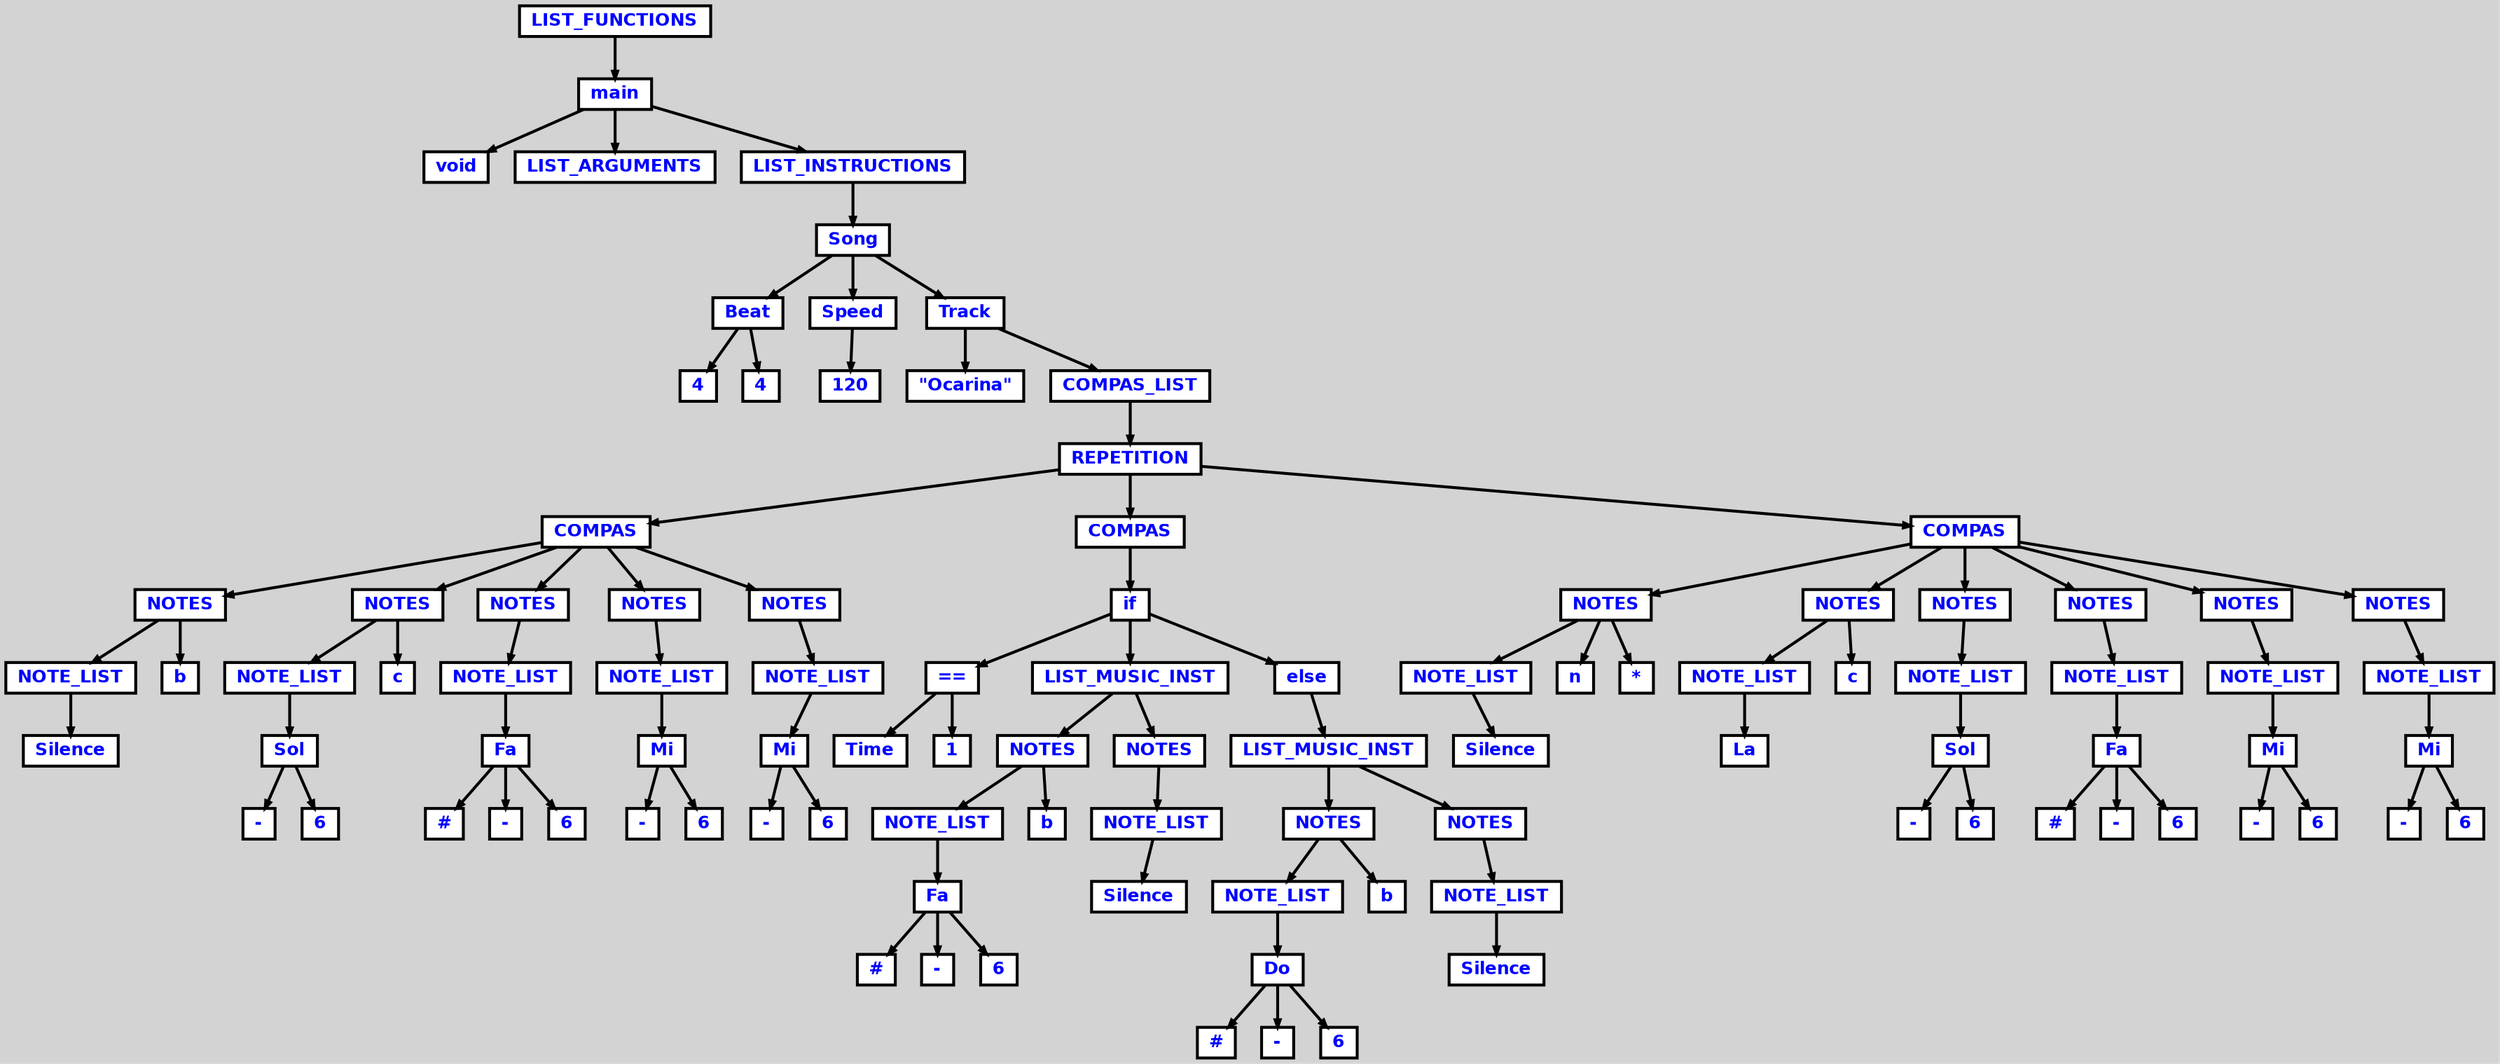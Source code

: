 digraph {

	ordering=out;
	ranksep=.4;
	bgcolor="lightgrey"; node [shape=box, fixedsize=false, fontsize=12, fontname="Helvetica-bold", fontcolor="blue"
		width=.25, height=.25, color="black", fillcolor="white", style="filled, solid, bold"];
	edge [arrowsize=.5, color="black", style="bold"]

  n0 [label="LIST_FUNCTIONS"];
  n1 [label="main"];
  n1 [label="main"];
  n2 [label="void"];
  n3 [label="LIST_ARGUMENTS"];
  n4 [label="LIST_INSTRUCTIONS"];
  n4 [label="LIST_INSTRUCTIONS"];
  n5 [label="Song"];
  n5 [label="Song"];
  n6 [label="Beat"];
  n6 [label="Beat"];
  n7 [label="4"];
  n8 [label="4"];
  n9 [label="Speed"];
  n9 [label="Speed"];
  n10 [label="120"];
  n11 [label="Track"];
  n11 [label="Track"];
  n12 [label="\"Ocarina\""];
  n13 [label="COMPAS_LIST"];
  n13 [label="COMPAS_LIST"];
  n14 [label="REPETITION"];
  n14 [label="REPETITION"];
  n15 [label="COMPAS"];
  n15 [label="COMPAS"];
  n16 [label="NOTES"];
  n16 [label="NOTES"];
  n17 [label="NOTE_LIST"];
  n17 [label="NOTE_LIST"];
  n18 [label="Silence"];
  n19 [label="b"];
  n20 [label="NOTES"];
  n20 [label="NOTES"];
  n21 [label="NOTE_LIST"];
  n21 [label="NOTE_LIST"];
  n22 [label="Sol"];
  n22 [label="Sol"];
  n23 [label="-"];
  n24 [label="6"];
  n25 [label="c"];
  n26 [label="NOTES"];
  n26 [label="NOTES"];
  n27 [label="NOTE_LIST"];
  n27 [label="NOTE_LIST"];
  n28 [label="Fa"];
  n28 [label="Fa"];
  n29 [label="#"];
  n30 [label="-"];
  n31 [label="6"];
  n32 [label="NOTES"];
  n32 [label="NOTES"];
  n33 [label="NOTE_LIST"];
  n33 [label="NOTE_LIST"];
  n34 [label="Mi"];
  n34 [label="Mi"];
  n35 [label="-"];
  n36 [label="6"];
  n37 [label="NOTES"];
  n37 [label="NOTES"];
  n38 [label="NOTE_LIST"];
  n38 [label="NOTE_LIST"];
  n39 [label="Mi"];
  n39 [label="Mi"];
  n40 [label="-"];
  n41 [label="6"];
  n42 [label="COMPAS"];
  n42 [label="COMPAS"];
  n43 [label="if"];
  n43 [label="if"];
  n44 [label="=="];
  n44 [label="=="];
  n45 [label="Time"];
  n46 [label="1"];
  n47 [label="LIST_MUSIC_INST"];
  n47 [label="LIST_MUSIC_INST"];
  n48 [label="NOTES"];
  n48 [label="NOTES"];
  n49 [label="NOTE_LIST"];
  n49 [label="NOTE_LIST"];
  n50 [label="Fa"];
  n50 [label="Fa"];
  n51 [label="#"];
  n52 [label="-"];
  n53 [label="6"];
  n54 [label="b"];
  n55 [label="NOTES"];
  n55 [label="NOTES"];
  n56 [label="NOTE_LIST"];
  n56 [label="NOTE_LIST"];
  n57 [label="Silence"];
  n58 [label="else"];
  n58 [label="else"];
  n59 [label="LIST_MUSIC_INST"];
  n59 [label="LIST_MUSIC_INST"];
  n60 [label="NOTES"];
  n60 [label="NOTES"];
  n61 [label="NOTE_LIST"];
  n61 [label="NOTE_LIST"];
  n62 [label="Do"];
  n62 [label="Do"];
  n63 [label="#"];
  n64 [label="-"];
  n65 [label="6"];
  n66 [label="b"];
  n67 [label="NOTES"];
  n67 [label="NOTES"];
  n68 [label="NOTE_LIST"];
  n68 [label="NOTE_LIST"];
  n69 [label="Silence"];
  n70 [label="COMPAS"];
  n70 [label="COMPAS"];
  n71 [label="NOTES"];
  n71 [label="NOTES"];
  n72 [label="NOTE_LIST"];
  n72 [label="NOTE_LIST"];
  n73 [label="Silence"];
  n74 [label="n"];
  n75 [label="*"];
  n76 [label="NOTES"];
  n76 [label="NOTES"];
  n77 [label="NOTE_LIST"];
  n77 [label="NOTE_LIST"];
  n78 [label="La"];
  n79 [label="c"];
  n80 [label="NOTES"];
  n80 [label="NOTES"];
  n81 [label="NOTE_LIST"];
  n81 [label="NOTE_LIST"];
  n82 [label="Sol"];
  n82 [label="Sol"];
  n83 [label="-"];
  n84 [label="6"];
  n85 [label="NOTES"];
  n85 [label="NOTES"];
  n86 [label="NOTE_LIST"];
  n86 [label="NOTE_LIST"];
  n87 [label="Fa"];
  n87 [label="Fa"];
  n88 [label="#"];
  n89 [label="-"];
  n90 [label="6"];
  n91 [label="NOTES"];
  n91 [label="NOTES"];
  n92 [label="NOTE_LIST"];
  n92 [label="NOTE_LIST"];
  n93 [label="Mi"];
  n93 [label="Mi"];
  n94 [label="-"];
  n95 [label="6"];
  n96 [label="NOTES"];
  n96 [label="NOTES"];
  n97 [label="NOTE_LIST"];
  n97 [label="NOTE_LIST"];
  n98 [label="Mi"];
  n98 [label="Mi"];
  n99 [label="-"];
  n100 [label="6"];

  n0 -> n1 // "LIST_FUNCTIONS" -> "main"
  n1 -> n2 // "main" -> "void"
  n1 -> n3 // "main" -> "LIST_ARGUMENTS"
  n1 -> n4 // "main" -> "LIST_INSTRUCTIONS"
  n4 -> n5 // "LIST_INSTRUCTIONS" -> "Song"
  n5 -> n6 // "Song" -> "Beat"
  n6 -> n7 // "Beat" -> "4"
  n6 -> n8 // "Beat" -> "4"
  n5 -> n9 // "Song" -> "Speed"
  n9 -> n10 // "Speed" -> "120"
  n5 -> n11 // "Song" -> "Track"
  n11 -> n12 // "Track" -> "\"Ocarina\""
  n11 -> n13 // "Track" -> "COMPAS_LIST"
  n13 -> n14 // "COMPAS_LIST" -> "REPETITION"
  n14 -> n15 // "REPETITION" -> "COMPAS"
  n15 -> n16 // "COMPAS" -> "NOTES"
  n16 -> n17 // "NOTES" -> "NOTE_LIST"
  n17 -> n18 // "NOTE_LIST" -> "Silence"
  n16 -> n19 // "NOTES" -> "b"
  n15 -> n20 // "COMPAS" -> "NOTES"
  n20 -> n21 // "NOTES" -> "NOTE_LIST"
  n21 -> n22 // "NOTE_LIST" -> "Sol"
  n22 -> n23 // "Sol" -> "-"
  n22 -> n24 // "Sol" -> "6"
  n20 -> n25 // "NOTES" -> "c"
  n15 -> n26 // "COMPAS" -> "NOTES"
  n26 -> n27 // "NOTES" -> "NOTE_LIST"
  n27 -> n28 // "NOTE_LIST" -> "Fa"
  n28 -> n29 // "Fa" -> "#"
  n28 -> n30 // "Fa" -> "-"
  n28 -> n31 // "Fa" -> "6"
  n15 -> n32 // "COMPAS" -> "NOTES"
  n32 -> n33 // "NOTES" -> "NOTE_LIST"
  n33 -> n34 // "NOTE_LIST" -> "Mi"
  n34 -> n35 // "Mi" -> "-"
  n34 -> n36 // "Mi" -> "6"
  n15 -> n37 // "COMPAS" -> "NOTES"
  n37 -> n38 // "NOTES" -> "NOTE_LIST"
  n38 -> n39 // "NOTE_LIST" -> "Mi"
  n39 -> n40 // "Mi" -> "-"
  n39 -> n41 // "Mi" -> "6"
  n14 -> n42 // "REPETITION" -> "COMPAS"
  n42 -> n43 // "COMPAS" -> "if"
  n43 -> n44 // "if" -> "=="
  n44 -> n45 // "==" -> "Time"
  n44 -> n46 // "==" -> "1"
  n43 -> n47 // "if" -> "LIST_MUSIC_INST"
  n47 -> n48 // "LIST_MUSIC_INST" -> "NOTES"
  n48 -> n49 // "NOTES" -> "NOTE_LIST"
  n49 -> n50 // "NOTE_LIST" -> "Fa"
  n50 -> n51 // "Fa" -> "#"
  n50 -> n52 // "Fa" -> "-"
  n50 -> n53 // "Fa" -> "6"
  n48 -> n54 // "NOTES" -> "b"
  n47 -> n55 // "LIST_MUSIC_INST" -> "NOTES"
  n55 -> n56 // "NOTES" -> "NOTE_LIST"
  n56 -> n57 // "NOTE_LIST" -> "Silence"
  n43 -> n58 // "if" -> "else"
  n58 -> n59 // "else" -> "LIST_MUSIC_INST"
  n59 -> n60 // "LIST_MUSIC_INST" -> "NOTES"
  n60 -> n61 // "NOTES" -> "NOTE_LIST"
  n61 -> n62 // "NOTE_LIST" -> "Do"
  n62 -> n63 // "Do" -> "#"
  n62 -> n64 // "Do" -> "-"
  n62 -> n65 // "Do" -> "6"
  n60 -> n66 // "NOTES" -> "b"
  n59 -> n67 // "LIST_MUSIC_INST" -> "NOTES"
  n67 -> n68 // "NOTES" -> "NOTE_LIST"
  n68 -> n69 // "NOTE_LIST" -> "Silence"
  n14 -> n70 // "REPETITION" -> "COMPAS"
  n70 -> n71 // "COMPAS" -> "NOTES"
  n71 -> n72 // "NOTES" -> "NOTE_LIST"
  n72 -> n73 // "NOTE_LIST" -> "Silence"
  n71 -> n74 // "NOTES" -> "n"
  n71 -> n75 // "NOTES" -> "*"
  n70 -> n76 // "COMPAS" -> "NOTES"
  n76 -> n77 // "NOTES" -> "NOTE_LIST"
  n77 -> n78 // "NOTE_LIST" -> "La"
  n76 -> n79 // "NOTES" -> "c"
  n70 -> n80 // "COMPAS" -> "NOTES"
  n80 -> n81 // "NOTES" -> "NOTE_LIST"
  n81 -> n82 // "NOTE_LIST" -> "Sol"
  n82 -> n83 // "Sol" -> "-"
  n82 -> n84 // "Sol" -> "6"
  n70 -> n85 // "COMPAS" -> "NOTES"
  n85 -> n86 // "NOTES" -> "NOTE_LIST"
  n86 -> n87 // "NOTE_LIST" -> "Fa"
  n87 -> n88 // "Fa" -> "#"
  n87 -> n89 // "Fa" -> "-"
  n87 -> n90 // "Fa" -> "6"
  n70 -> n91 // "COMPAS" -> "NOTES"
  n91 -> n92 // "NOTES" -> "NOTE_LIST"
  n92 -> n93 // "NOTE_LIST" -> "Mi"
  n93 -> n94 // "Mi" -> "-"
  n93 -> n95 // "Mi" -> "6"
  n70 -> n96 // "COMPAS" -> "NOTES"
  n96 -> n97 // "NOTES" -> "NOTE_LIST"
  n97 -> n98 // "NOTE_LIST" -> "Mi"
  n98 -> n99 // "Mi" -> "-"
  n98 -> n100 // "Mi" -> "6"

}
